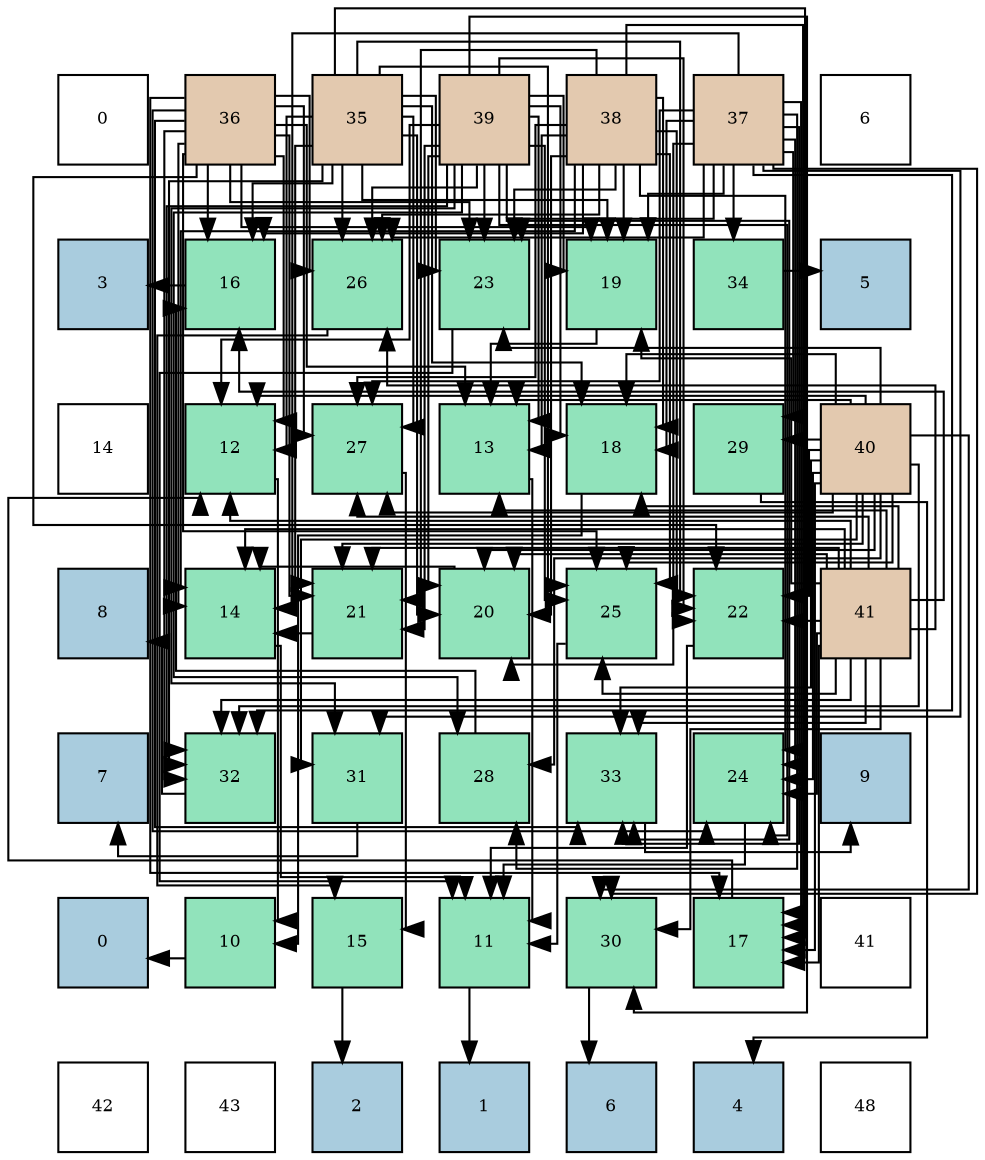 digraph layout{
 rankdir=TB;
 splines=ortho;
 node [style=filled shape=square fixedsize=true width=0.6];
0[label="0", fontsize=8, fillcolor="#ffffff"];
1[label="36", fontsize=8, fillcolor="#e3c9af"];
2[label="35", fontsize=8, fillcolor="#e3c9af"];
3[label="39", fontsize=8, fillcolor="#e3c9af"];
4[label="38", fontsize=8, fillcolor="#e3c9af"];
5[label="37", fontsize=8, fillcolor="#e3c9af"];
6[label="6", fontsize=8, fillcolor="#ffffff"];
7[label="3", fontsize=8, fillcolor="#a9ccde"];
8[label="16", fontsize=8, fillcolor="#91e3bb"];
9[label="26", fontsize=8, fillcolor="#91e3bb"];
10[label="23", fontsize=8, fillcolor="#91e3bb"];
11[label="19", fontsize=8, fillcolor="#91e3bb"];
12[label="34", fontsize=8, fillcolor="#91e3bb"];
13[label="5", fontsize=8, fillcolor="#a9ccde"];
14[label="14", fontsize=8, fillcolor="#ffffff"];
15[label="12", fontsize=8, fillcolor="#91e3bb"];
16[label="27", fontsize=8, fillcolor="#91e3bb"];
17[label="13", fontsize=8, fillcolor="#91e3bb"];
18[label="18", fontsize=8, fillcolor="#91e3bb"];
19[label="29", fontsize=8, fillcolor="#91e3bb"];
20[label="40", fontsize=8, fillcolor="#e3c9af"];
21[label="8", fontsize=8, fillcolor="#a9ccde"];
22[label="14", fontsize=8, fillcolor="#91e3bb"];
23[label="21", fontsize=8, fillcolor="#91e3bb"];
24[label="20", fontsize=8, fillcolor="#91e3bb"];
25[label="25", fontsize=8, fillcolor="#91e3bb"];
26[label="22", fontsize=8, fillcolor="#91e3bb"];
27[label="41", fontsize=8, fillcolor="#e3c9af"];
28[label="7", fontsize=8, fillcolor="#a9ccde"];
29[label="32", fontsize=8, fillcolor="#91e3bb"];
30[label="31", fontsize=8, fillcolor="#91e3bb"];
31[label="28", fontsize=8, fillcolor="#91e3bb"];
32[label="33", fontsize=8, fillcolor="#91e3bb"];
33[label="24", fontsize=8, fillcolor="#91e3bb"];
34[label="9", fontsize=8, fillcolor="#a9ccde"];
35[label="0", fontsize=8, fillcolor="#a9ccde"];
36[label="10", fontsize=8, fillcolor="#91e3bb"];
37[label="15", fontsize=8, fillcolor="#91e3bb"];
38[label="11", fontsize=8, fillcolor="#91e3bb"];
39[label="30", fontsize=8, fillcolor="#91e3bb"];
40[label="17", fontsize=8, fillcolor="#91e3bb"];
41[label="41", fontsize=8, fillcolor="#ffffff"];
42[label="42", fontsize=8, fillcolor="#ffffff"];
43[label="43", fontsize=8, fillcolor="#ffffff"];
44[label="2", fontsize=8, fillcolor="#a9ccde"];
45[label="1", fontsize=8, fillcolor="#a9ccde"];
46[label="6", fontsize=8, fillcolor="#a9ccde"];
47[label="4", fontsize=8, fillcolor="#a9ccde"];
48[label="48", fontsize=8, fillcolor="#ffffff"];
edge [constraint=false, style=vis];36 -> 35;
38 -> 45;
15 -> 36;
17 -> 38;
22 -> 38;
37 -> 44;
8 -> 7;
40 -> 15;
18 -> 36;
11 -> 17;
24 -> 22;
23 -> 22;
26 -> 38;
10 -> 38;
33 -> 38;
25 -> 38;
9 -> 37;
16 -> 37;
31 -> 8;
19 -> 47;
39 -> 46;
30 -> 28;
29 -> 21;
32 -> 34;
12 -> 13;
2 -> 15;
2 -> 22;
2 -> 8;
2 -> 40;
2 -> 18;
2 -> 11;
2 -> 24;
2 -> 26;
2 -> 10;
2 -> 25;
2 -> 9;
2 -> 16;
2 -> 29;
1 -> 15;
1 -> 17;
1 -> 22;
1 -> 8;
1 -> 40;
1 -> 11;
1 -> 23;
1 -> 26;
1 -> 10;
1 -> 33;
1 -> 25;
1 -> 9;
1 -> 16;
1 -> 29;
1 -> 32;
5 -> 40;
5 -> 18;
5 -> 11;
5 -> 24;
5 -> 23;
5 -> 10;
5 -> 33;
5 -> 9;
5 -> 16;
5 -> 31;
5 -> 19;
5 -> 39;
5 -> 30;
5 -> 29;
5 -> 32;
5 -> 12;
4 -> 17;
4 -> 22;
4 -> 8;
4 -> 40;
4 -> 18;
4 -> 11;
4 -> 24;
4 -> 23;
4 -> 26;
4 -> 10;
4 -> 33;
4 -> 25;
4 -> 9;
4 -> 16;
3 -> 15;
3 -> 17;
3 -> 18;
3 -> 11;
3 -> 24;
3 -> 23;
3 -> 26;
3 -> 10;
3 -> 33;
3 -> 25;
3 -> 9;
3 -> 31;
3 -> 39;
3 -> 30;
3 -> 29;
3 -> 32;
20 -> 15;
20 -> 17;
20 -> 40;
20 -> 18;
20 -> 24;
20 -> 23;
20 -> 26;
20 -> 10;
20 -> 33;
20 -> 25;
20 -> 16;
20 -> 31;
20 -> 19;
20 -> 39;
20 -> 30;
20 -> 29;
20 -> 32;
27 -> 15;
27 -> 17;
27 -> 22;
27 -> 8;
27 -> 40;
27 -> 18;
27 -> 11;
27 -> 24;
27 -> 23;
27 -> 26;
27 -> 33;
27 -> 25;
27 -> 9;
27 -> 16;
27 -> 39;
27 -> 29;
27 -> 32;
edge [constraint=true, style=invis];
0 -> 7 -> 14 -> 21 -> 28 -> 35 -> 42;
1 -> 8 -> 15 -> 22 -> 29 -> 36 -> 43;
2 -> 9 -> 16 -> 23 -> 30 -> 37 -> 44;
3 -> 10 -> 17 -> 24 -> 31 -> 38 -> 45;
4 -> 11 -> 18 -> 25 -> 32 -> 39 -> 46;
5 -> 12 -> 19 -> 26 -> 33 -> 40 -> 47;
6 -> 13 -> 20 -> 27 -> 34 -> 41 -> 48;
rank = same {0 -> 1 -> 2 -> 3 -> 4 -> 5 -> 6};
rank = same {7 -> 8 -> 9 -> 10 -> 11 -> 12 -> 13};
rank = same {14 -> 15 -> 16 -> 17 -> 18 -> 19 -> 20};
rank = same {21 -> 22 -> 23 -> 24 -> 25 -> 26 -> 27};
rank = same {28 -> 29 -> 30 -> 31 -> 32 -> 33 -> 34};
rank = same {35 -> 36 -> 37 -> 38 -> 39 -> 40 -> 41};
rank = same {42 -> 43 -> 44 -> 45 -> 46 -> 47 -> 48};
}